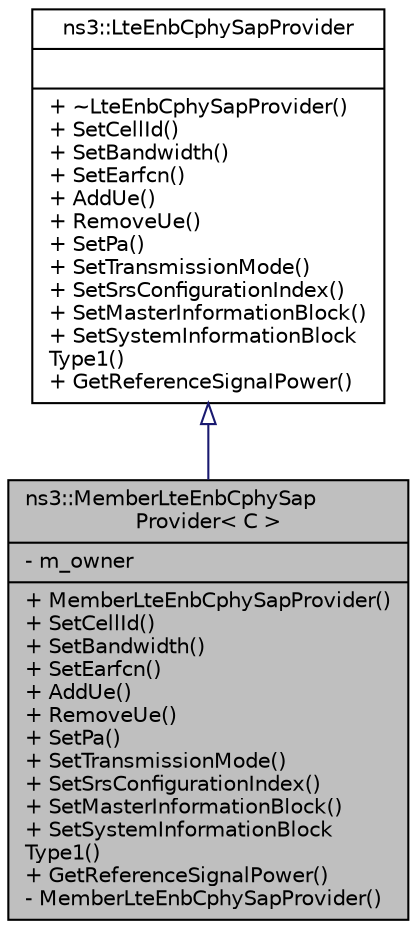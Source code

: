 digraph "ns3::MemberLteEnbCphySapProvider&lt; C &gt;"
{
  edge [fontname="Helvetica",fontsize="10",labelfontname="Helvetica",labelfontsize="10"];
  node [fontname="Helvetica",fontsize="10",shape=record];
  Node1 [label="{ns3::MemberLteEnbCphySap\lProvider\< C \>\n|- m_owner\l|+ MemberLteEnbCphySapProvider()\l+ SetCellId()\l+ SetBandwidth()\l+ SetEarfcn()\l+ AddUe()\l+ RemoveUe()\l+ SetPa()\l+ SetTransmissionMode()\l+ SetSrsConfigurationIndex()\l+ SetMasterInformationBlock()\l+ SetSystemInformationBlock\lType1()\l+ GetReferenceSignalPower()\l- MemberLteEnbCphySapProvider()\l}",height=0.2,width=0.4,color="black", fillcolor="grey75", style="filled", fontcolor="black"];
  Node2 -> Node1 [dir="back",color="midnightblue",fontsize="10",style="solid",arrowtail="onormal"];
  Node2 [label="{ns3::LteEnbCphySapProvider\n||+ ~LteEnbCphySapProvider()\l+ SetCellId()\l+ SetBandwidth()\l+ SetEarfcn()\l+ AddUe()\l+ RemoveUe()\l+ SetPa()\l+ SetTransmissionMode()\l+ SetSrsConfigurationIndex()\l+ SetMasterInformationBlock()\l+ SetSystemInformationBlock\lType1()\l+ GetReferenceSignalPower()\l}",height=0.2,width=0.4,color="black", fillcolor="white", style="filled",URL="$db/d1a/classns3_1_1LteEnbCphySapProvider.html"];
}

